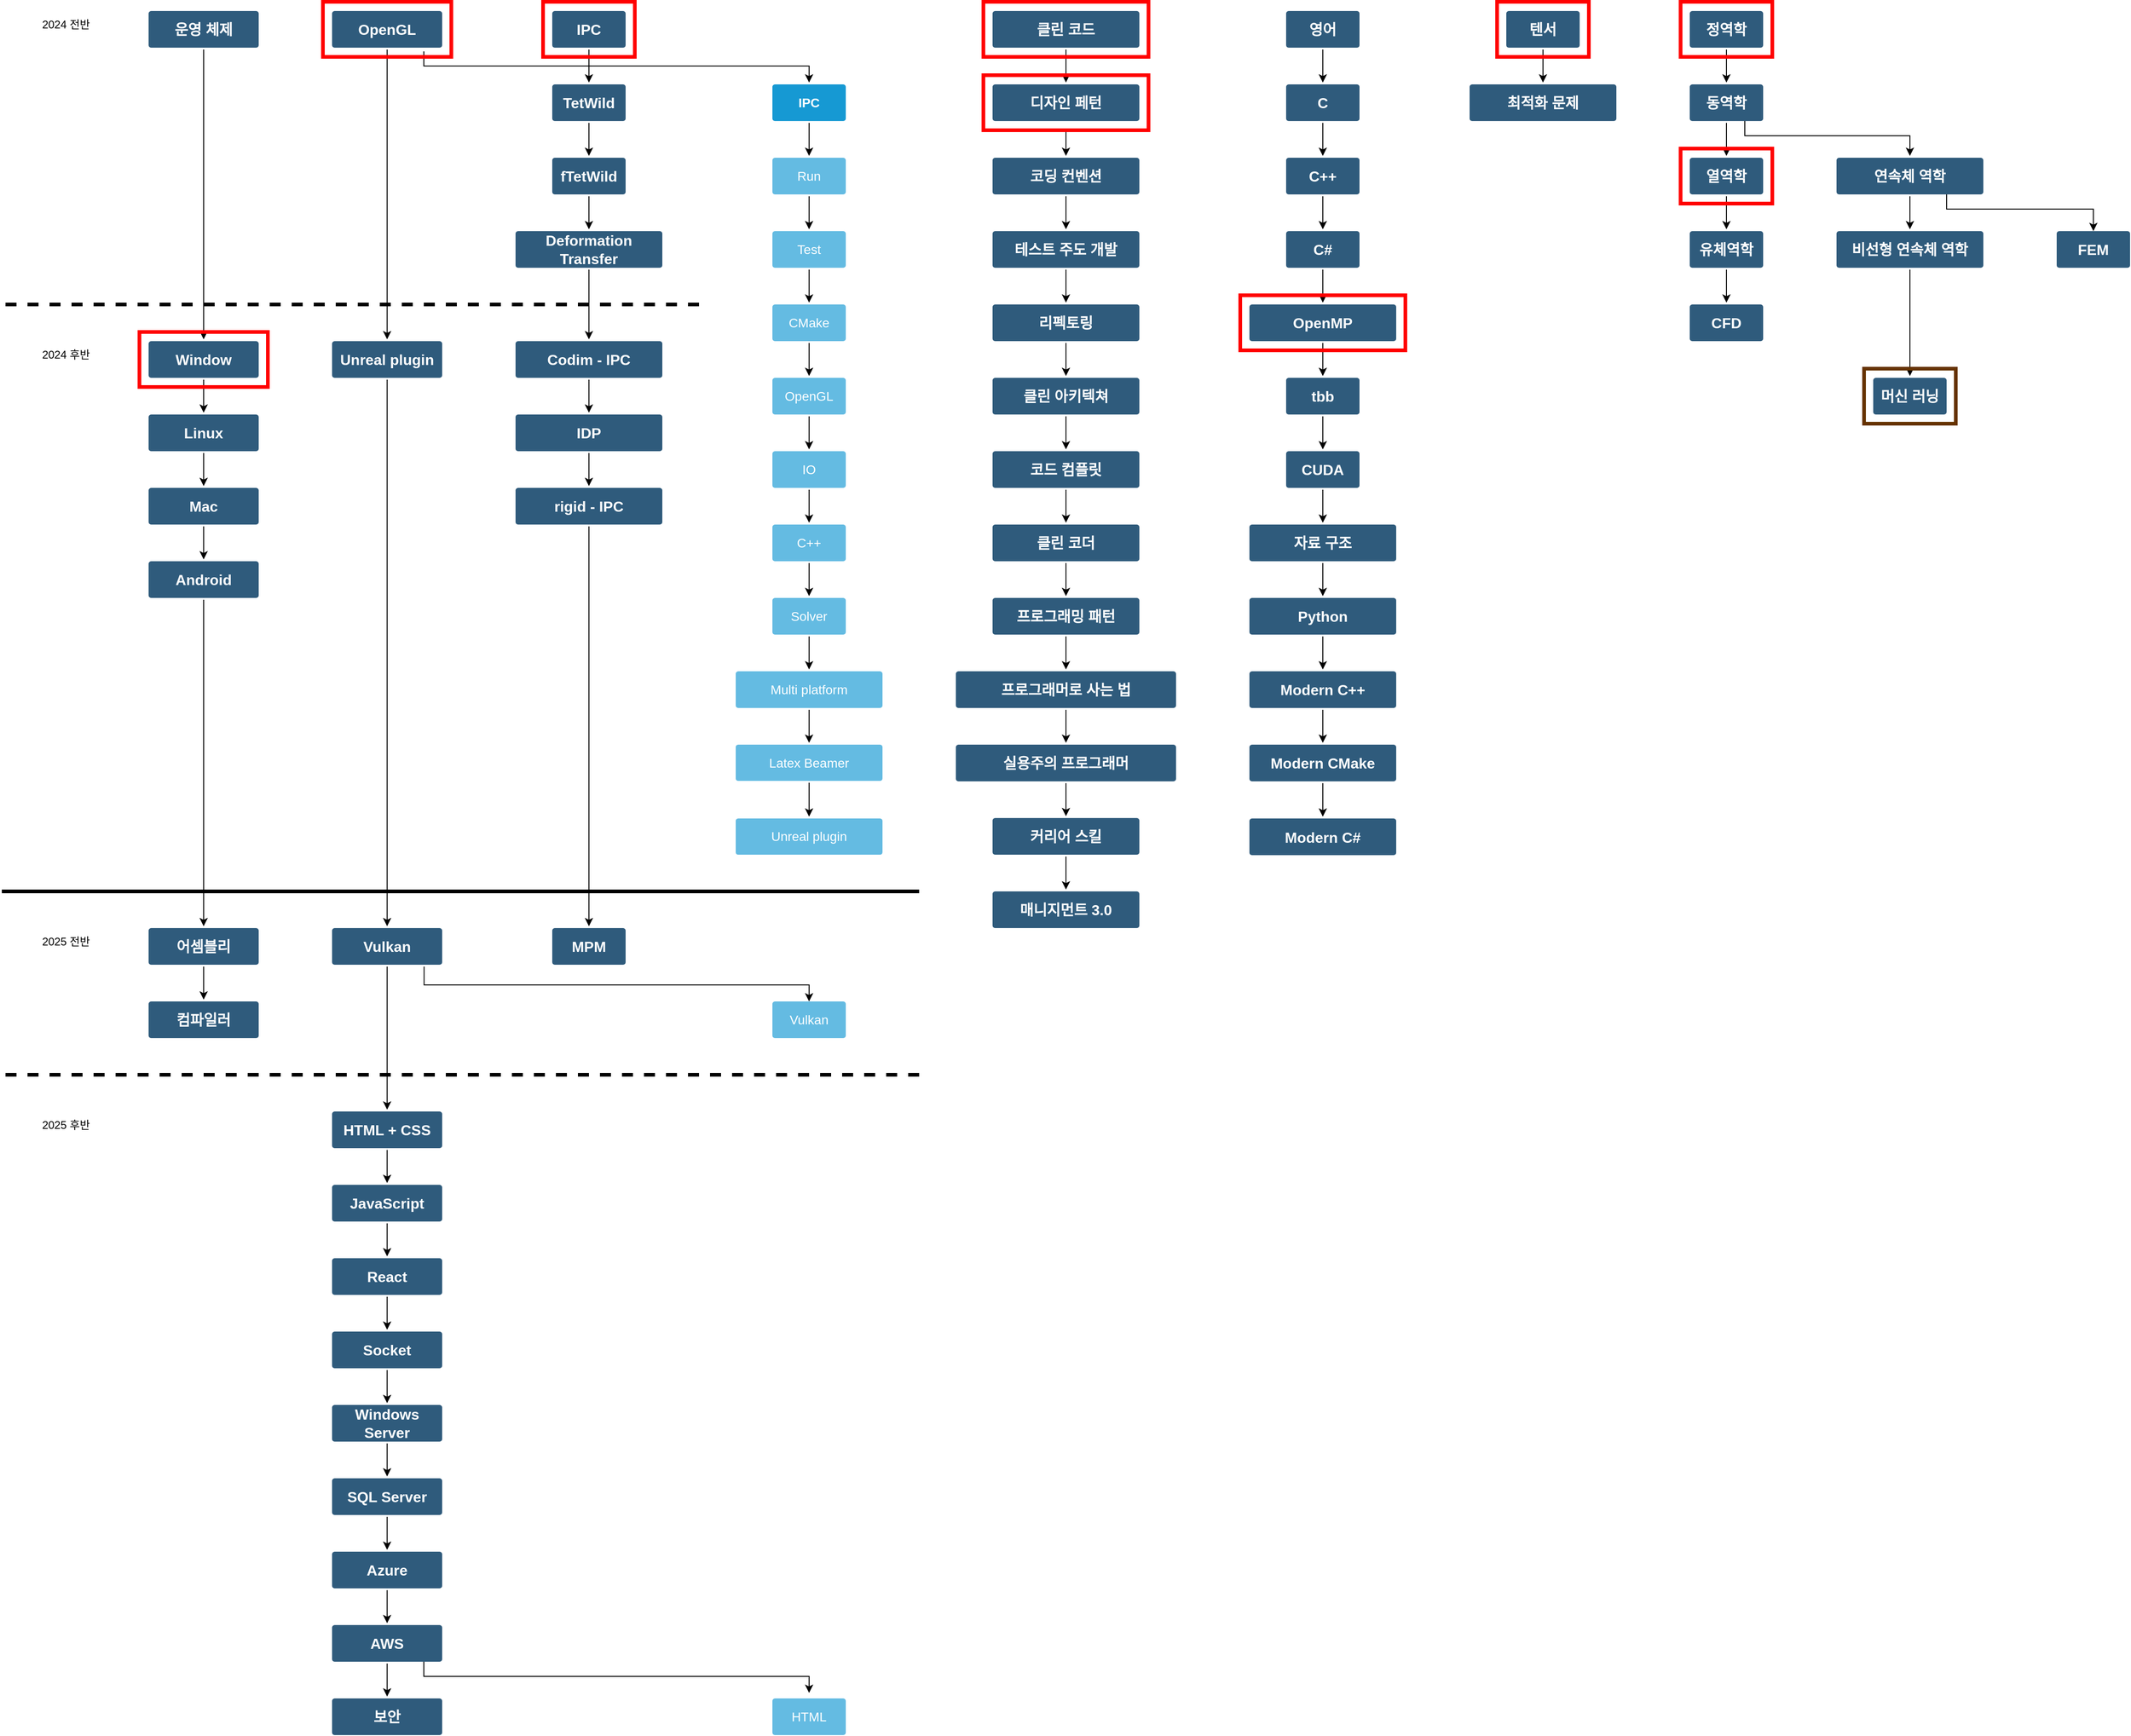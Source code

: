 <mxfile version="23.1.2" type="github">
  <diagram id="6a731a19-8d31-9384-78a2-239565b7b9f0" name="Page-1">
    <mxGraphModel dx="4132" dy="1569" grid="1" gridSize="10" guides="1" tooltips="1" connect="1" arrows="1" fold="1" page="1" pageScale="1" pageWidth="1169" pageHeight="827" background="none" math="0" shadow="0">
      <root>
        <mxCell id="0" />
        <mxCell id="1" parent="0" />
        <mxCell id="1UIoT6ySWnRTdIGvDfuI-1921" value="" style="edgeStyle=orthogonalEdgeStyle;rounded=0;orthogonalLoop=1;jettySize=auto;html=1;" parent="1" source="1749" target="1UIoT6ySWnRTdIGvDfuI-1781" edge="1">
          <mxGeometry relative="1" as="geometry" />
        </mxCell>
        <mxCell id="1749" value="C" style="rounded=1;whiteSpace=wrap;html=1;shadow=0;labelBackgroundColor=none;strokeColor=none;strokeWidth=3;fillColor=#2F5B7C;fontFamily=Helvetica;fontSize=16;fontColor=#FFFFFF;align=center;fontStyle=1;spacing=5;arcSize=7;perimeterSpacing=2;" parent="1" vertex="1">
          <mxGeometry x="640" y="120" width="80" height="40" as="geometry" />
        </mxCell>
        <mxCell id="1UIoT6ySWnRTdIGvDfuI-1902" value="" style="edgeStyle=orthogonalEdgeStyle;rounded=0;orthogonalLoop=1;jettySize=auto;html=1;" parent="1" source="1760" target="1762" edge="1">
          <mxGeometry relative="1" as="geometry" />
        </mxCell>
        <mxCell id="1760" value="IPC" style="rounded=1;whiteSpace=wrap;html=1;shadow=0;labelBackgroundColor=none;strokeColor=none;strokeWidth=3;fillColor=#1699d3;fontFamily=Helvetica;fontSize=14;fontColor=#FFFFFF;align=center;spacing=5;fontStyle=1;arcSize=7;perimeterSpacing=2;" parent="1" vertex="1">
          <mxGeometry x="80" y="120" width="80" height="40" as="geometry" />
        </mxCell>
        <mxCell id="1UIoT6ySWnRTdIGvDfuI-1903" value="" style="edgeStyle=orthogonalEdgeStyle;rounded=0;orthogonalLoop=1;jettySize=auto;html=1;" parent="1" source="1762" target="1UIoT6ySWnRTdIGvDfuI-1811" edge="1">
          <mxGeometry relative="1" as="geometry" />
        </mxCell>
        <mxCell id="1762" value="Run" style="rounded=1;whiteSpace=wrap;html=1;shadow=0;labelBackgroundColor=none;strokeColor=none;strokeWidth=3;fillColor=#64bbe2;fontFamily=Helvetica;fontSize=14;fontColor=#FFFFFF;align=center;spacing=5;arcSize=7;perimeterSpacing=2;" parent="1" vertex="1">
          <mxGeometry x="80" y="200" width="80" height="40" as="geometry" />
        </mxCell>
        <mxCell id="1UIoT6ySWnRTdIGvDfuI-1922" value="" style="edgeStyle=orthogonalEdgeStyle;rounded=0;orthogonalLoop=1;jettySize=auto;html=1;" parent="1" source="1UIoT6ySWnRTdIGvDfuI-1781" target="1UIoT6ySWnRTdIGvDfuI-1782" edge="1">
          <mxGeometry relative="1" as="geometry" />
        </mxCell>
        <mxCell id="1UIoT6ySWnRTdIGvDfuI-1781" value="C++" style="rounded=1;whiteSpace=wrap;html=1;shadow=0;labelBackgroundColor=none;strokeColor=none;strokeWidth=3;fillColor=#2F5B7C;fontFamily=Helvetica;fontSize=16;fontColor=#FFFFFF;align=center;fontStyle=1;spacing=5;arcSize=7;perimeterSpacing=2;" parent="1" vertex="1">
          <mxGeometry x="640" y="200" width="80" height="40" as="geometry" />
        </mxCell>
        <mxCell id="1UIoT6ySWnRTdIGvDfuI-1923" value="" style="edgeStyle=orthogonalEdgeStyle;rounded=0;orthogonalLoop=1;jettySize=auto;html=1;" parent="1" source="1UIoT6ySWnRTdIGvDfuI-1782" target="1UIoT6ySWnRTdIGvDfuI-1854" edge="1">
          <mxGeometry relative="1" as="geometry" />
        </mxCell>
        <mxCell id="1UIoT6ySWnRTdIGvDfuI-1782" value="C#" style="rounded=1;whiteSpace=wrap;html=1;shadow=0;labelBackgroundColor=none;strokeColor=none;strokeWidth=3;fillColor=#2F5B7C;fontFamily=Helvetica;fontSize=16;fontColor=#FFFFFF;align=center;fontStyle=1;spacing=5;arcSize=7;perimeterSpacing=2;" parent="1" vertex="1">
          <mxGeometry x="640" y="280" width="80" height="40" as="geometry" />
        </mxCell>
        <mxCell id="1UIoT6ySWnRTdIGvDfuI-1920" value="" style="edgeStyle=orthogonalEdgeStyle;rounded=0;orthogonalLoop=1;jettySize=auto;html=1;" parent="1" source="1UIoT6ySWnRTdIGvDfuI-1783" target="1749" edge="1">
          <mxGeometry relative="1" as="geometry" />
        </mxCell>
        <mxCell id="1UIoT6ySWnRTdIGvDfuI-1783" value="영어" style="rounded=1;whiteSpace=wrap;html=1;shadow=0;labelBackgroundColor=none;strokeColor=none;strokeWidth=3;fillColor=#2F5B7C;fontFamily=Helvetica;fontSize=16;fontColor=#FFFFFF;align=center;fontStyle=1;spacing=5;arcSize=7;perimeterSpacing=2;" parent="1" vertex="1">
          <mxGeometry x="640" y="40" width="80" height="40" as="geometry" />
        </mxCell>
        <mxCell id="1UIoT6ySWnRTdIGvDfuI-1931" value="" style="edgeStyle=orthogonalEdgeStyle;rounded=0;orthogonalLoop=1;jettySize=auto;html=1;" parent="1" source="1UIoT6ySWnRTdIGvDfuI-1784" target="1UIoT6ySWnRTdIGvDfuI-1785" edge="1">
          <mxGeometry relative="1" as="geometry" />
        </mxCell>
        <mxCell id="1UIoT6ySWnRTdIGvDfuI-1784" value="텐서" style="rounded=1;whiteSpace=wrap;html=1;shadow=0;labelBackgroundColor=none;strokeColor=none;strokeWidth=3;fillColor=#2F5B7C;fontFamily=Helvetica;fontSize=16;fontColor=#FFFFFF;align=center;fontStyle=1;spacing=5;arcSize=7;perimeterSpacing=2;" parent="1" vertex="1">
          <mxGeometry x="880" y="40" width="80" height="40" as="geometry" />
        </mxCell>
        <mxCell id="1UIoT6ySWnRTdIGvDfuI-1785" value="최적화 문제" style="rounded=1;whiteSpace=wrap;html=1;shadow=0;labelBackgroundColor=none;strokeColor=none;strokeWidth=3;fillColor=#2F5B7C;fontFamily=Helvetica;fontSize=16;fontColor=#FFFFFF;align=center;fontStyle=1;spacing=5;arcSize=7;perimeterSpacing=2;" parent="1" vertex="1">
          <mxGeometry x="840" y="120" width="160" height="40" as="geometry" />
        </mxCell>
        <mxCell id="1UIoT6ySWnRTdIGvDfuI-1870" style="edgeStyle=orthogonalEdgeStyle;rounded=0;orthogonalLoop=1;jettySize=auto;html=1;exitX=0.5;exitY=1;exitDx=0;exitDy=0;" parent="1" source="1UIoT6ySWnRTdIGvDfuI-1786" target="1UIoT6ySWnRTdIGvDfuI-1837" edge="1">
          <mxGeometry relative="1" as="geometry" />
        </mxCell>
        <mxCell id="1UIoT6ySWnRTdIGvDfuI-1786" value="OpenGL" style="rounded=1;whiteSpace=wrap;html=1;shadow=0;labelBackgroundColor=none;strokeColor=none;strokeWidth=3;fillColor=#2F5B7C;fontFamily=Helvetica;fontSize=16;fontColor=#FFFFFF;align=center;fontStyle=1;spacing=5;arcSize=7;perimeterSpacing=2;" parent="1" vertex="1">
          <mxGeometry x="-400" y="40" width="120" height="40" as="geometry" />
        </mxCell>
        <mxCell id="1UIoT6ySWnRTdIGvDfuI-1882" style="edgeStyle=orthogonalEdgeStyle;rounded=0;orthogonalLoop=1;jettySize=auto;html=1;" parent="1" source="1UIoT6ySWnRTdIGvDfuI-1787" target="1UIoT6ySWnRTdIGvDfuI-1788" edge="1">
          <mxGeometry relative="1" as="geometry" />
        </mxCell>
        <mxCell id="1UIoT6ySWnRTdIGvDfuI-1787" value="Vulkan" style="rounded=1;whiteSpace=wrap;html=1;shadow=0;labelBackgroundColor=none;strokeColor=none;strokeWidth=3;fillColor=#2F5B7C;fontFamily=Helvetica;fontSize=16;fontColor=#FFFFFF;align=center;fontStyle=1;spacing=5;arcSize=7;perimeterSpacing=2;" parent="1" vertex="1">
          <mxGeometry x="-400" y="1040" width="120" height="40" as="geometry" />
        </mxCell>
        <mxCell id="1UIoT6ySWnRTdIGvDfuI-1874" value="" style="edgeStyle=orthogonalEdgeStyle;rounded=0;orthogonalLoop=1;jettySize=auto;html=1;" parent="1" source="1UIoT6ySWnRTdIGvDfuI-1788" target="1UIoT6ySWnRTdIGvDfuI-1789" edge="1">
          <mxGeometry relative="1" as="geometry" />
        </mxCell>
        <mxCell id="1UIoT6ySWnRTdIGvDfuI-1788" value="HTML + CSS" style="rounded=1;whiteSpace=wrap;html=1;shadow=0;labelBackgroundColor=none;strokeColor=none;strokeWidth=3;fillColor=#2F5B7C;fontFamily=Helvetica;fontSize=16;fontColor=#FFFFFF;align=center;fontStyle=1;spacing=5;arcSize=7;perimeterSpacing=2;" parent="1" vertex="1">
          <mxGeometry x="-400" y="1240" width="120" height="40" as="geometry" />
        </mxCell>
        <mxCell id="1UIoT6ySWnRTdIGvDfuI-1875" value="" style="edgeStyle=orthogonalEdgeStyle;rounded=0;orthogonalLoop=1;jettySize=auto;html=1;" parent="1" source="1UIoT6ySWnRTdIGvDfuI-1789" target="1UIoT6ySWnRTdIGvDfuI-1790" edge="1">
          <mxGeometry relative="1" as="geometry" />
        </mxCell>
        <mxCell id="1UIoT6ySWnRTdIGvDfuI-1789" value="JavaScript" style="rounded=1;whiteSpace=wrap;html=1;shadow=0;labelBackgroundColor=none;strokeColor=none;strokeWidth=3;fillColor=#2F5B7C;fontFamily=Helvetica;fontSize=16;fontColor=#FFFFFF;align=center;fontStyle=1;spacing=5;arcSize=7;perimeterSpacing=2;" parent="1" vertex="1">
          <mxGeometry x="-400" y="1320" width="120" height="40" as="geometry" />
        </mxCell>
        <mxCell id="1UIoT6ySWnRTdIGvDfuI-1876" value="" style="edgeStyle=orthogonalEdgeStyle;rounded=0;orthogonalLoop=1;jettySize=auto;html=1;" parent="1" source="1UIoT6ySWnRTdIGvDfuI-1790" target="1UIoT6ySWnRTdIGvDfuI-1847" edge="1">
          <mxGeometry relative="1" as="geometry" />
        </mxCell>
        <mxCell id="1UIoT6ySWnRTdIGvDfuI-1790" value="React" style="rounded=1;whiteSpace=wrap;html=1;shadow=0;labelBackgroundColor=none;strokeColor=none;strokeWidth=3;fillColor=#2F5B7C;fontFamily=Helvetica;fontSize=16;fontColor=#FFFFFF;align=center;fontStyle=1;spacing=5;arcSize=7;perimeterSpacing=2;" parent="1" vertex="1">
          <mxGeometry x="-400" y="1400" width="120" height="40" as="geometry" />
        </mxCell>
        <mxCell id="1UIoT6ySWnRTdIGvDfuI-1886" value="" style="edgeStyle=orthogonalEdgeStyle;rounded=0;orthogonalLoop=1;jettySize=auto;html=1;" parent="1" source="1UIoT6ySWnRTdIGvDfuI-1791" target="1UIoT6ySWnRTdIGvDfuI-1832" edge="1">
          <mxGeometry relative="1" as="geometry" />
        </mxCell>
        <mxCell id="1UIoT6ySWnRTdIGvDfuI-1791" value="IPC" style="rounded=1;whiteSpace=wrap;html=1;shadow=0;labelBackgroundColor=none;strokeColor=none;strokeWidth=3;fillColor=#2F5B7C;fontFamily=Helvetica;fontSize=16;fontColor=#FFFFFF;align=center;fontStyle=1;spacing=5;arcSize=7;perimeterSpacing=2;" parent="1" vertex="1">
          <mxGeometry x="-160" y="40" width="80" height="40" as="geometry" />
        </mxCell>
        <mxCell id="1UIoT6ySWnRTdIGvDfuI-1909" value="" style="edgeStyle=orthogonalEdgeStyle;rounded=0;orthogonalLoop=1;jettySize=auto;html=1;" parent="1" source="1UIoT6ySWnRTdIGvDfuI-1792" target="1UIoT6ySWnRTdIGvDfuI-1794" edge="1">
          <mxGeometry relative="1" as="geometry" />
        </mxCell>
        <mxCell id="1UIoT6ySWnRTdIGvDfuI-1792" value="클린 코드" style="rounded=1;whiteSpace=wrap;html=1;shadow=0;labelBackgroundColor=none;strokeColor=none;strokeWidth=3;fillColor=#2F5B7C;fontFamily=Helvetica;fontSize=16;fontColor=#FFFFFF;align=center;fontStyle=1;spacing=5;arcSize=7;perimeterSpacing=2;" parent="1" vertex="1">
          <mxGeometry x="320" y="40" width="160" height="40" as="geometry" />
        </mxCell>
        <mxCell id="1UIoT6ySWnRTdIGvDfuI-1866" style="edgeStyle=orthogonalEdgeStyle;rounded=0;orthogonalLoop=1;jettySize=auto;html=1;entryX=0.5;entryY=0;entryDx=0;entryDy=0;" parent="1" source="1UIoT6ySWnRTdIGvDfuI-1793" target="1UIoT6ySWnRTdIGvDfuI-1850" edge="1">
          <mxGeometry relative="1" as="geometry" />
        </mxCell>
        <mxCell id="1UIoT6ySWnRTdIGvDfuI-1793" value="운영 체제" style="rounded=1;whiteSpace=wrap;html=1;shadow=0;labelBackgroundColor=none;strokeColor=none;strokeWidth=3;fillColor=#2F5B7C;fontFamily=Helvetica;fontSize=16;fontColor=#FFFFFF;align=center;fontStyle=1;spacing=5;arcSize=7;perimeterSpacing=2;" parent="1" vertex="1">
          <mxGeometry x="-600" y="40" width="120" height="40" as="geometry" />
        </mxCell>
        <mxCell id="1UIoT6ySWnRTdIGvDfuI-1794" value="디자인 페턴" style="rounded=1;whiteSpace=wrap;html=1;shadow=0;labelBackgroundColor=none;strokeColor=none;strokeWidth=3;fillColor=#2F5B7C;fontFamily=Helvetica;fontSize=16;fontColor=#FFFFFF;align=center;fontStyle=1;spacing=5;arcSize=7;perimeterSpacing=2;" parent="1" vertex="1">
          <mxGeometry x="320" y="120" width="160" height="40" as="geometry" />
        </mxCell>
        <mxCell id="1UIoT6ySWnRTdIGvDfuI-1927" value="" style="edgeStyle=orthogonalEdgeStyle;rounded=0;orthogonalLoop=1;jettySize=auto;html=1;" parent="1" source="1UIoT6ySWnRTdIGvDfuI-1798" target="1UIoT6ySWnRTdIGvDfuI-1856" edge="1">
          <mxGeometry relative="1" as="geometry" />
        </mxCell>
        <mxCell id="1UIoT6ySWnRTdIGvDfuI-1798" value="자료 구조" style="rounded=1;whiteSpace=wrap;html=1;shadow=0;labelBackgroundColor=none;strokeColor=none;strokeWidth=3;fillColor=#2F5B7C;fontFamily=Helvetica;fontSize=16;fontColor=#FFFFFF;align=center;fontStyle=1;spacing=5;arcSize=7;perimeterSpacing=2;" parent="1" vertex="1">
          <mxGeometry x="600" y="600" width="160" height="40" as="geometry" />
        </mxCell>
        <mxCell id="1UIoT6ySWnRTdIGvDfuI-1929" value="" style="edgeStyle=orthogonalEdgeStyle;rounded=0;orthogonalLoop=1;jettySize=auto;html=1;" parent="1" source="1UIoT6ySWnRTdIGvDfuI-1799" target="1UIoT6ySWnRTdIGvDfuI-1840" edge="1">
          <mxGeometry relative="1" as="geometry" />
        </mxCell>
        <mxCell id="1UIoT6ySWnRTdIGvDfuI-1799" value="Modern C++" style="rounded=1;whiteSpace=wrap;html=1;shadow=0;labelBackgroundColor=none;strokeColor=none;strokeWidth=3;fillColor=#2F5B7C;fontFamily=Helvetica;fontSize=16;fontColor=#FFFFFF;align=center;fontStyle=1;spacing=5;arcSize=7;perimeterSpacing=2;" parent="1" vertex="1">
          <mxGeometry x="600" y="760" width="160" height="40" as="geometry" />
        </mxCell>
        <mxCell id="1UIoT6ySWnRTdIGvDfuI-1911" value="" style="edgeStyle=orthogonalEdgeStyle;rounded=0;orthogonalLoop=1;jettySize=auto;html=1;" parent="1" source="1UIoT6ySWnRTdIGvDfuI-1800" target="1UIoT6ySWnRTdIGvDfuI-1802" edge="1">
          <mxGeometry relative="1" as="geometry" />
        </mxCell>
        <mxCell id="1UIoT6ySWnRTdIGvDfuI-1800" value="테스트 주도 개발" style="rounded=1;whiteSpace=wrap;html=1;shadow=0;labelBackgroundColor=none;strokeColor=none;strokeWidth=3;fillColor=#2F5B7C;fontFamily=Helvetica;fontSize=16;fontColor=#FFFFFF;align=center;fontStyle=1;spacing=5;arcSize=7;perimeterSpacing=2;" parent="1" vertex="1">
          <mxGeometry x="320" y="280" width="160" height="40" as="geometry" />
        </mxCell>
        <mxCell id="1UIoT6ySWnRTdIGvDfuI-1912" value="" style="edgeStyle=orthogonalEdgeStyle;rounded=0;orthogonalLoop=1;jettySize=auto;html=1;" parent="1" source="1UIoT6ySWnRTdIGvDfuI-1802" target="1UIoT6ySWnRTdIGvDfuI-1803" edge="1">
          <mxGeometry relative="1" as="geometry" />
        </mxCell>
        <mxCell id="1UIoT6ySWnRTdIGvDfuI-1802" value="리펙토링" style="rounded=1;whiteSpace=wrap;html=1;shadow=0;labelBackgroundColor=none;strokeColor=none;strokeWidth=3;fillColor=#2F5B7C;fontFamily=Helvetica;fontSize=16;fontColor=#FFFFFF;align=center;fontStyle=1;spacing=5;arcSize=7;perimeterSpacing=2;" parent="1" vertex="1">
          <mxGeometry x="320" y="360" width="160" height="40" as="geometry" />
        </mxCell>
        <mxCell id="1UIoT6ySWnRTdIGvDfuI-1913" value="" style="edgeStyle=orthogonalEdgeStyle;rounded=0;orthogonalLoop=1;jettySize=auto;html=1;" parent="1" source="1UIoT6ySWnRTdIGvDfuI-1803" target="1UIoT6ySWnRTdIGvDfuI-1804" edge="1">
          <mxGeometry relative="1" as="geometry" />
        </mxCell>
        <mxCell id="1UIoT6ySWnRTdIGvDfuI-1803" value="클린 아키텍쳐" style="rounded=1;whiteSpace=wrap;html=1;shadow=0;labelBackgroundColor=none;strokeColor=none;strokeWidth=3;fillColor=#2F5B7C;fontFamily=Helvetica;fontSize=16;fontColor=#FFFFFF;align=center;fontStyle=1;spacing=5;arcSize=7;perimeterSpacing=2;" parent="1" vertex="1">
          <mxGeometry x="320" y="440" width="160" height="40" as="geometry" />
        </mxCell>
        <mxCell id="1UIoT6ySWnRTdIGvDfuI-1914" value="" style="edgeStyle=orthogonalEdgeStyle;rounded=0;orthogonalLoop=1;jettySize=auto;html=1;" parent="1" source="1UIoT6ySWnRTdIGvDfuI-1804" target="1UIoT6ySWnRTdIGvDfuI-1805" edge="1">
          <mxGeometry relative="1" as="geometry" />
        </mxCell>
        <mxCell id="1UIoT6ySWnRTdIGvDfuI-1804" value="코드 컴플릿" style="rounded=1;whiteSpace=wrap;html=1;shadow=0;labelBackgroundColor=none;strokeColor=none;strokeWidth=3;fillColor=#2F5B7C;fontFamily=Helvetica;fontSize=16;fontColor=#FFFFFF;align=center;fontStyle=1;spacing=5;arcSize=7;perimeterSpacing=2;" parent="1" vertex="1">
          <mxGeometry x="320" y="520" width="160" height="40" as="geometry" />
        </mxCell>
        <mxCell id="1UIoT6ySWnRTdIGvDfuI-1915" value="" style="edgeStyle=orthogonalEdgeStyle;rounded=0;orthogonalLoop=1;jettySize=auto;html=1;" parent="1" source="1UIoT6ySWnRTdIGvDfuI-1805" target="1UIoT6ySWnRTdIGvDfuI-1806" edge="1">
          <mxGeometry relative="1" as="geometry" />
        </mxCell>
        <mxCell id="1UIoT6ySWnRTdIGvDfuI-1805" value="클린 코더" style="rounded=1;whiteSpace=wrap;html=1;shadow=0;labelBackgroundColor=none;strokeColor=none;strokeWidth=3;fillColor=#2F5B7C;fontFamily=Helvetica;fontSize=16;fontColor=#FFFFFF;align=center;fontStyle=1;spacing=5;arcSize=7;perimeterSpacing=2;" parent="1" vertex="1">
          <mxGeometry x="320" y="600" width="160" height="40" as="geometry" />
        </mxCell>
        <mxCell id="1UIoT6ySWnRTdIGvDfuI-1916" value="" style="edgeStyle=orthogonalEdgeStyle;rounded=0;orthogonalLoop=1;jettySize=auto;html=1;" parent="1" source="1UIoT6ySWnRTdIGvDfuI-1806" target="1UIoT6ySWnRTdIGvDfuI-1807" edge="1">
          <mxGeometry relative="1" as="geometry" />
        </mxCell>
        <mxCell id="1UIoT6ySWnRTdIGvDfuI-1806" value="프로그래밍 패턴" style="rounded=1;whiteSpace=wrap;html=1;shadow=0;labelBackgroundColor=none;strokeColor=none;strokeWidth=3;fillColor=#2F5B7C;fontFamily=Helvetica;fontSize=16;fontColor=#FFFFFF;align=center;fontStyle=1;spacing=5;arcSize=7;perimeterSpacing=2;" parent="1" vertex="1">
          <mxGeometry x="320" y="680" width="160" height="40" as="geometry" />
        </mxCell>
        <mxCell id="1UIoT6ySWnRTdIGvDfuI-1917" value="" style="edgeStyle=orthogonalEdgeStyle;rounded=0;orthogonalLoop=1;jettySize=auto;html=1;" parent="1" source="1UIoT6ySWnRTdIGvDfuI-1807" target="1UIoT6ySWnRTdIGvDfuI-1808" edge="1">
          <mxGeometry relative="1" as="geometry" />
        </mxCell>
        <mxCell id="1UIoT6ySWnRTdIGvDfuI-1807" value="프로그래머로 사는 법" style="rounded=1;whiteSpace=wrap;html=1;shadow=0;labelBackgroundColor=none;strokeColor=none;strokeWidth=3;fillColor=#2F5B7C;fontFamily=Helvetica;fontSize=16;fontColor=#FFFFFF;align=center;fontStyle=1;spacing=5;arcSize=7;perimeterSpacing=2;" parent="1" vertex="1">
          <mxGeometry x="280" y="760" width="240" height="40" as="geometry" />
        </mxCell>
        <mxCell id="1UIoT6ySWnRTdIGvDfuI-1918" value="" style="edgeStyle=orthogonalEdgeStyle;rounded=0;orthogonalLoop=1;jettySize=auto;html=1;" parent="1" source="1UIoT6ySWnRTdIGvDfuI-1808" target="1UIoT6ySWnRTdIGvDfuI-1809" edge="1">
          <mxGeometry relative="1" as="geometry" />
        </mxCell>
        <mxCell id="1UIoT6ySWnRTdIGvDfuI-1808" value="실용주의 프로그래머" style="rounded=1;whiteSpace=wrap;html=1;shadow=0;labelBackgroundColor=none;strokeColor=none;strokeWidth=3;fillColor=#2F5B7C;fontFamily=Helvetica;fontSize=16;fontColor=#FFFFFF;align=center;fontStyle=1;spacing=5;arcSize=7;perimeterSpacing=2;" parent="1" vertex="1">
          <mxGeometry x="280" y="840" width="240" height="40" as="geometry" />
        </mxCell>
        <mxCell id="1UIoT6ySWnRTdIGvDfuI-1919" value="" style="edgeStyle=orthogonalEdgeStyle;rounded=0;orthogonalLoop=1;jettySize=auto;html=1;" parent="1" source="1UIoT6ySWnRTdIGvDfuI-1809" target="1UIoT6ySWnRTdIGvDfuI-1810" edge="1">
          <mxGeometry relative="1" as="geometry" />
        </mxCell>
        <mxCell id="1UIoT6ySWnRTdIGvDfuI-1809" value="커리어 스킬" style="rounded=1;whiteSpace=wrap;html=1;shadow=0;labelBackgroundColor=none;strokeColor=none;strokeWidth=3;fillColor=#2F5B7C;fontFamily=Helvetica;fontSize=16;fontColor=#FFFFFF;align=center;fontStyle=1;spacing=5;arcSize=7;perimeterSpacing=2;" parent="1" vertex="1">
          <mxGeometry x="320" y="920" width="160" height="40" as="geometry" />
        </mxCell>
        <mxCell id="1UIoT6ySWnRTdIGvDfuI-1810" value="매니지먼트 3.0" style="rounded=1;whiteSpace=wrap;html=1;shadow=0;labelBackgroundColor=none;strokeColor=none;strokeWidth=3;fillColor=#2F5B7C;fontFamily=Helvetica;fontSize=16;fontColor=#FFFFFF;align=center;fontStyle=1;spacing=5;arcSize=7;perimeterSpacing=2;" parent="1" vertex="1">
          <mxGeometry x="320" y="1000" width="160" height="40" as="geometry" />
        </mxCell>
        <mxCell id="1UIoT6ySWnRTdIGvDfuI-1904" value="" style="edgeStyle=orthogonalEdgeStyle;rounded=0;orthogonalLoop=1;jettySize=auto;html=1;" parent="1" source="1UIoT6ySWnRTdIGvDfuI-1811" target="1UIoT6ySWnRTdIGvDfuI-1812" edge="1">
          <mxGeometry relative="1" as="geometry" />
        </mxCell>
        <mxCell id="1UIoT6ySWnRTdIGvDfuI-1811" value="Test" style="rounded=1;whiteSpace=wrap;html=1;shadow=0;labelBackgroundColor=none;strokeColor=none;strokeWidth=3;fillColor=#64bbe2;fontFamily=Helvetica;fontSize=14;fontColor=#FFFFFF;align=center;spacing=5;arcSize=7;perimeterSpacing=2;" parent="1" vertex="1">
          <mxGeometry x="80" y="280" width="80" height="40" as="geometry" />
        </mxCell>
        <mxCell id="1UIoT6ySWnRTdIGvDfuI-1905" value="" style="edgeStyle=orthogonalEdgeStyle;rounded=0;orthogonalLoop=1;jettySize=auto;html=1;" parent="1" source="1UIoT6ySWnRTdIGvDfuI-1812" target="1UIoT6ySWnRTdIGvDfuI-1813" edge="1">
          <mxGeometry relative="1" as="geometry" />
        </mxCell>
        <mxCell id="1UIoT6ySWnRTdIGvDfuI-1812" value="CMake" style="rounded=1;whiteSpace=wrap;html=1;shadow=0;labelBackgroundColor=none;strokeColor=none;strokeWidth=3;fillColor=#64bbe2;fontFamily=Helvetica;fontSize=14;fontColor=#FFFFFF;align=center;spacing=5;arcSize=7;perimeterSpacing=2;" parent="1" vertex="1">
          <mxGeometry x="80" y="360" width="80" height="40" as="geometry" />
        </mxCell>
        <mxCell id="1UIoT6ySWnRTdIGvDfuI-1906" value="" style="edgeStyle=orthogonalEdgeStyle;rounded=0;orthogonalLoop=1;jettySize=auto;html=1;" parent="1" source="1UIoT6ySWnRTdIGvDfuI-1813" target="1UIoT6ySWnRTdIGvDfuI-1814" edge="1">
          <mxGeometry relative="1" as="geometry" />
        </mxCell>
        <mxCell id="1UIoT6ySWnRTdIGvDfuI-1813" value="OpenGL" style="rounded=1;whiteSpace=wrap;html=1;shadow=0;labelBackgroundColor=none;strokeColor=none;strokeWidth=3;fillColor=#64bbe2;fontFamily=Helvetica;fontSize=14;fontColor=#FFFFFF;align=center;spacing=5;arcSize=7;perimeterSpacing=2;" parent="1" vertex="1">
          <mxGeometry x="80" y="440" width="80" height="40" as="geometry" />
        </mxCell>
        <mxCell id="1UIoT6ySWnRTdIGvDfuI-1907" value="" style="edgeStyle=orthogonalEdgeStyle;rounded=0;orthogonalLoop=1;jettySize=auto;html=1;" parent="1" source="1UIoT6ySWnRTdIGvDfuI-1814" target="1UIoT6ySWnRTdIGvDfuI-1815" edge="1">
          <mxGeometry relative="1" as="geometry" />
        </mxCell>
        <mxCell id="1UIoT6ySWnRTdIGvDfuI-1814" value="IO" style="rounded=1;whiteSpace=wrap;html=1;shadow=0;labelBackgroundColor=none;strokeColor=none;strokeWidth=3;fillColor=#64bbe2;fontFamily=Helvetica;fontSize=14;fontColor=#FFFFFF;align=center;spacing=5;arcSize=7;perimeterSpacing=2;" parent="1" vertex="1">
          <mxGeometry x="80" y="520" width="80" height="40" as="geometry" />
        </mxCell>
        <mxCell id="1UIoT6ySWnRTdIGvDfuI-1908" value="" style="edgeStyle=orthogonalEdgeStyle;rounded=0;orthogonalLoop=1;jettySize=auto;html=1;" parent="1" source="1UIoT6ySWnRTdIGvDfuI-1815" target="1UIoT6ySWnRTdIGvDfuI-1816" edge="1">
          <mxGeometry relative="1" as="geometry" />
        </mxCell>
        <mxCell id="1UIoT6ySWnRTdIGvDfuI-1815" value="C++" style="rounded=1;whiteSpace=wrap;html=1;shadow=0;labelBackgroundColor=none;strokeColor=none;strokeWidth=3;fillColor=#64bbe2;fontFamily=Helvetica;fontSize=14;fontColor=#FFFFFF;align=center;spacing=5;arcSize=7;perimeterSpacing=2;" parent="1" vertex="1">
          <mxGeometry x="80" y="600" width="80" height="40" as="geometry" />
        </mxCell>
        <mxCell id="1UIoT6ySWnRTdIGvDfuI-1901" value="" style="edgeStyle=orthogonalEdgeStyle;rounded=0;orthogonalLoop=1;jettySize=auto;html=1;" parent="1" source="1UIoT6ySWnRTdIGvDfuI-1816" target="1UIoT6ySWnRTdIGvDfuI-1817" edge="1">
          <mxGeometry relative="1" as="geometry" />
        </mxCell>
        <mxCell id="1UIoT6ySWnRTdIGvDfuI-1816" value="Solver" style="rounded=1;whiteSpace=wrap;html=1;shadow=0;labelBackgroundColor=none;strokeColor=none;strokeWidth=3;fillColor=#64bbe2;fontFamily=Helvetica;fontSize=14;fontColor=#FFFFFF;align=center;spacing=5;arcSize=7;perimeterSpacing=2;" parent="1" vertex="1">
          <mxGeometry x="80" y="680" width="80" height="40" as="geometry" />
        </mxCell>
        <mxCell id="1UIoT6ySWnRTdIGvDfuI-1900" value="" style="edgeStyle=orthogonalEdgeStyle;rounded=0;orthogonalLoop=1;jettySize=auto;html=1;" parent="1" source="1UIoT6ySWnRTdIGvDfuI-1817" target="1UIoT6ySWnRTdIGvDfuI-1818" edge="1">
          <mxGeometry relative="1" as="geometry" />
        </mxCell>
        <mxCell id="1UIoT6ySWnRTdIGvDfuI-1817" value="Multi platform" style="rounded=1;whiteSpace=wrap;html=1;shadow=0;labelBackgroundColor=none;strokeColor=none;strokeWidth=3;fillColor=#64bbe2;fontFamily=Helvetica;fontSize=14;fontColor=#FFFFFF;align=center;spacing=5;arcSize=7;perimeterSpacing=2;" parent="1" vertex="1">
          <mxGeometry x="40" y="760" width="160" height="40" as="geometry" />
        </mxCell>
        <mxCell id="1UIoT6ySWnRTdIGvDfuI-1899" value="" style="edgeStyle=orthogonalEdgeStyle;rounded=0;orthogonalLoop=1;jettySize=auto;html=1;" parent="1" source="1UIoT6ySWnRTdIGvDfuI-1818" target="1UIoT6ySWnRTdIGvDfuI-1896" edge="1">
          <mxGeometry relative="1" as="geometry" />
        </mxCell>
        <mxCell id="1UIoT6ySWnRTdIGvDfuI-1818" value="Latex Beamer" style="rounded=1;whiteSpace=wrap;html=1;shadow=0;labelBackgroundColor=none;strokeColor=none;strokeWidth=3;fillColor=#64bbe2;fontFamily=Helvetica;fontSize=14;fontColor=#FFFFFF;align=center;spacing=5;arcSize=7;perimeterSpacing=2;" parent="1" vertex="1">
          <mxGeometry x="40" y="840" width="160" height="39.5" as="geometry" />
        </mxCell>
        <mxCell id="1UIoT6ySWnRTdIGvDfuI-1819" value="Vulkan" style="rounded=1;whiteSpace=wrap;html=1;shadow=0;labelBackgroundColor=none;strokeColor=none;strokeWidth=3;fillColor=#64bbe2;fontFamily=Helvetica;fontSize=14;fontColor=#FFFFFF;align=center;spacing=5;arcSize=7;perimeterSpacing=2;" parent="1" vertex="1">
          <mxGeometry x="80" y="1120" width="80" height="40" as="geometry" />
        </mxCell>
        <mxCell id="1UIoT6ySWnRTdIGvDfuI-1932" value="" style="edgeStyle=orthogonalEdgeStyle;rounded=0;orthogonalLoop=1;jettySize=auto;html=1;" parent="1" source="1UIoT6ySWnRTdIGvDfuI-1820" target="1UIoT6ySWnRTdIGvDfuI-1821" edge="1">
          <mxGeometry relative="1" as="geometry" />
        </mxCell>
        <mxCell id="1UIoT6ySWnRTdIGvDfuI-1820" value="정역학" style="rounded=1;whiteSpace=wrap;html=1;shadow=0;labelBackgroundColor=none;strokeColor=none;strokeWidth=3;fillColor=#2F5B7C;fontFamily=Helvetica;fontSize=16;fontColor=#FFFFFF;align=center;fontStyle=1;spacing=5;arcSize=7;perimeterSpacing=2;" parent="1" vertex="1">
          <mxGeometry x="1080" y="40" width="80" height="40" as="geometry" />
        </mxCell>
        <mxCell id="1UIoT6ySWnRTdIGvDfuI-1933" value="" style="edgeStyle=orthogonalEdgeStyle;rounded=0;orthogonalLoop=1;jettySize=auto;html=1;" parent="1" source="1UIoT6ySWnRTdIGvDfuI-1821" target="1UIoT6ySWnRTdIGvDfuI-1822" edge="1">
          <mxGeometry relative="1" as="geometry" />
        </mxCell>
        <mxCell id="1UIoT6ySWnRTdIGvDfuI-1821" value="동역학" style="rounded=1;whiteSpace=wrap;html=1;shadow=0;labelBackgroundColor=none;strokeColor=none;strokeWidth=3;fillColor=#2F5B7C;fontFamily=Helvetica;fontSize=16;fontColor=#FFFFFF;align=center;fontStyle=1;spacing=5;arcSize=7;perimeterSpacing=2;" parent="1" vertex="1">
          <mxGeometry x="1080" y="120" width="80" height="40" as="geometry" />
        </mxCell>
        <mxCell id="1UIoT6ySWnRTdIGvDfuI-1934" value="" style="edgeStyle=orthogonalEdgeStyle;rounded=0;orthogonalLoop=1;jettySize=auto;html=1;" parent="1" source="1UIoT6ySWnRTdIGvDfuI-1822" target="1UIoT6ySWnRTdIGvDfuI-1823" edge="1">
          <mxGeometry relative="1" as="geometry" />
        </mxCell>
        <mxCell id="1UIoT6ySWnRTdIGvDfuI-1822" value="열역학" style="rounded=1;whiteSpace=wrap;html=1;shadow=0;labelBackgroundColor=none;strokeColor=none;strokeWidth=3;fillColor=#2F5B7C;fontFamily=Helvetica;fontSize=16;fontColor=#FFFFFF;align=center;fontStyle=1;spacing=5;arcSize=7;perimeterSpacing=2;" parent="1" vertex="1">
          <mxGeometry x="1080" y="200" width="80" height="40" as="geometry" />
        </mxCell>
        <mxCell id="1UIoT6ySWnRTdIGvDfuI-1935" value="" style="edgeStyle=orthogonalEdgeStyle;rounded=0;orthogonalLoop=1;jettySize=auto;html=1;" parent="1" source="1UIoT6ySWnRTdIGvDfuI-1823" target="1UIoT6ySWnRTdIGvDfuI-1828" edge="1">
          <mxGeometry relative="1" as="geometry" />
        </mxCell>
        <mxCell id="1UIoT6ySWnRTdIGvDfuI-1823" value="유체역학" style="rounded=1;whiteSpace=wrap;html=1;shadow=0;labelBackgroundColor=none;strokeColor=none;strokeWidth=3;fillColor=#2F5B7C;fontFamily=Helvetica;fontSize=16;fontColor=#FFFFFF;align=center;fontStyle=1;spacing=5;arcSize=7;perimeterSpacing=2;" parent="1" vertex="1">
          <mxGeometry x="1080" y="280" width="80" height="40" as="geometry" />
        </mxCell>
        <mxCell id="1UIoT6ySWnRTdIGvDfuI-1936" value="" style="edgeStyle=orthogonalEdgeStyle;rounded=0;orthogonalLoop=1;jettySize=auto;html=1;" parent="1" source="1UIoT6ySWnRTdIGvDfuI-1824" target="1UIoT6ySWnRTdIGvDfuI-1825" edge="1">
          <mxGeometry relative="1" as="geometry" />
        </mxCell>
        <mxCell id="1UIoT6ySWnRTdIGvDfuI-1824" value="연속체 역학" style="rounded=1;whiteSpace=wrap;html=1;shadow=0;labelBackgroundColor=none;strokeColor=none;strokeWidth=3;fillColor=#2F5B7C;fontFamily=Helvetica;fontSize=16;fontColor=#FFFFFF;align=center;fontStyle=1;spacing=5;arcSize=7;perimeterSpacing=2;" parent="1" vertex="1">
          <mxGeometry x="1240" y="200" width="160" height="40" as="geometry" />
        </mxCell>
        <mxCell id="1UIoT6ySWnRTdIGvDfuI-1937" value="" style="edgeStyle=orthogonalEdgeStyle;rounded=0;orthogonalLoop=1;jettySize=auto;html=1;" parent="1" source="1UIoT6ySWnRTdIGvDfuI-1825" target="1UIoT6ySWnRTdIGvDfuI-1839" edge="1">
          <mxGeometry relative="1" as="geometry" />
        </mxCell>
        <mxCell id="1UIoT6ySWnRTdIGvDfuI-1825" value="비선형 연속체 역학" style="rounded=1;whiteSpace=wrap;html=1;shadow=0;labelBackgroundColor=none;strokeColor=none;strokeWidth=3;fillColor=#2F5B7C;fontFamily=Helvetica;fontSize=16;fontColor=#FFFFFF;align=center;fontStyle=1;spacing=5;arcSize=7;perimeterSpacing=2;" parent="1" vertex="1">
          <mxGeometry x="1240" y="280" width="160" height="40" as="geometry" />
        </mxCell>
        <mxCell id="1UIoT6ySWnRTdIGvDfuI-1827" value="FEM" style="rounded=1;whiteSpace=wrap;html=1;shadow=0;labelBackgroundColor=none;strokeColor=none;strokeWidth=3;fillColor=#2F5B7C;fontFamily=Helvetica;fontSize=16;fontColor=#FFFFFF;align=center;fontStyle=1;spacing=5;arcSize=7;perimeterSpacing=2;" parent="1" vertex="1">
          <mxGeometry x="1480" y="280" width="80" height="40" as="geometry" />
        </mxCell>
        <mxCell id="1UIoT6ySWnRTdIGvDfuI-1828" value="CFD" style="rounded=1;whiteSpace=wrap;html=1;shadow=0;labelBackgroundColor=none;strokeColor=none;strokeWidth=3;fillColor=#2F5B7C;fontFamily=Helvetica;fontSize=16;fontColor=#FFFFFF;align=center;fontStyle=1;spacing=5;arcSize=7;perimeterSpacing=2;" parent="1" vertex="1">
          <mxGeometry x="1080" y="360" width="80" height="40" as="geometry" />
        </mxCell>
        <mxCell id="1UIoT6ySWnRTdIGvDfuI-1890" value="" style="edgeStyle=orthogonalEdgeStyle;rounded=0;orthogonalLoop=1;jettySize=auto;html=1;" parent="1" source="1UIoT6ySWnRTdIGvDfuI-1829" target="1UIoT6ySWnRTdIGvDfuI-1830" edge="1">
          <mxGeometry relative="1" as="geometry" />
        </mxCell>
        <mxCell id="1UIoT6ySWnRTdIGvDfuI-1829" value="Codim - IPC" style="rounded=1;whiteSpace=wrap;html=1;shadow=0;labelBackgroundColor=none;strokeColor=none;strokeWidth=3;fillColor=#2F5B7C;fontFamily=Helvetica;fontSize=16;fontColor=#FFFFFF;align=center;fontStyle=1;spacing=5;arcSize=7;perimeterSpacing=2;" parent="1" vertex="1">
          <mxGeometry x="-200" y="400" width="160" height="40" as="geometry" />
        </mxCell>
        <mxCell id="1UIoT6ySWnRTdIGvDfuI-1891" value="" style="edgeStyle=orthogonalEdgeStyle;rounded=0;orthogonalLoop=1;jettySize=auto;html=1;" parent="1" source="1UIoT6ySWnRTdIGvDfuI-1830" target="1UIoT6ySWnRTdIGvDfuI-1831" edge="1">
          <mxGeometry relative="1" as="geometry" />
        </mxCell>
        <mxCell id="1UIoT6ySWnRTdIGvDfuI-1830" value="IDP" style="rounded=1;whiteSpace=wrap;html=1;shadow=0;labelBackgroundColor=none;strokeColor=none;strokeWidth=3;fillColor=#2F5B7C;fontFamily=Helvetica;fontSize=16;fontColor=#FFFFFF;align=center;fontStyle=1;spacing=5;arcSize=7;perimeterSpacing=2;" parent="1" vertex="1">
          <mxGeometry x="-200" y="480" width="160" height="40" as="geometry" />
        </mxCell>
        <mxCell id="1UIoT6ySWnRTdIGvDfuI-1892" style="edgeStyle=orthogonalEdgeStyle;rounded=0;orthogonalLoop=1;jettySize=auto;html=1;entryX=0.5;entryY=0;entryDx=0;entryDy=0;" parent="1" source="1UIoT6ySWnRTdIGvDfuI-1831" target="1UIoT6ySWnRTdIGvDfuI-1835" edge="1">
          <mxGeometry relative="1" as="geometry" />
        </mxCell>
        <mxCell id="1UIoT6ySWnRTdIGvDfuI-1831" value="rigid - IPC" style="rounded=1;whiteSpace=wrap;html=1;shadow=0;labelBackgroundColor=none;strokeColor=none;strokeWidth=3;fillColor=#2F5B7C;fontFamily=Helvetica;fontSize=16;fontColor=#FFFFFF;align=center;fontStyle=1;spacing=5;arcSize=7;perimeterSpacing=2;" parent="1" vertex="1">
          <mxGeometry x="-200" y="560" width="160" height="40" as="geometry" />
        </mxCell>
        <mxCell id="1UIoT6ySWnRTdIGvDfuI-1887" value="" style="edgeStyle=orthogonalEdgeStyle;rounded=0;orthogonalLoop=1;jettySize=auto;html=1;" parent="1" source="1UIoT6ySWnRTdIGvDfuI-1832" target="1UIoT6ySWnRTdIGvDfuI-1833" edge="1">
          <mxGeometry relative="1" as="geometry" />
        </mxCell>
        <mxCell id="1UIoT6ySWnRTdIGvDfuI-1832" value="TetWild" style="rounded=1;whiteSpace=wrap;html=1;shadow=0;labelBackgroundColor=none;strokeColor=none;strokeWidth=3;fillColor=#2F5B7C;fontFamily=Helvetica;fontSize=16;fontColor=#FFFFFF;align=center;fontStyle=1;spacing=5;arcSize=7;perimeterSpacing=2;" parent="1" vertex="1">
          <mxGeometry x="-160" y="120" width="80" height="40" as="geometry" />
        </mxCell>
        <mxCell id="1UIoT6ySWnRTdIGvDfuI-1888" value="" style="edgeStyle=orthogonalEdgeStyle;rounded=0;orthogonalLoop=1;jettySize=auto;html=1;" parent="1" source="1UIoT6ySWnRTdIGvDfuI-1833" target="1UIoT6ySWnRTdIGvDfuI-1834" edge="1">
          <mxGeometry relative="1" as="geometry" />
        </mxCell>
        <mxCell id="1UIoT6ySWnRTdIGvDfuI-1833" value="fTetWild" style="rounded=1;whiteSpace=wrap;html=1;shadow=0;labelBackgroundColor=none;strokeColor=none;strokeWidth=3;fillColor=#2F5B7C;fontFamily=Helvetica;fontSize=16;fontColor=#FFFFFF;align=center;fontStyle=1;spacing=5;arcSize=7;perimeterSpacing=2;" parent="1" vertex="1">
          <mxGeometry x="-160" y="200" width="80" height="40" as="geometry" />
        </mxCell>
        <mxCell id="1UIoT6ySWnRTdIGvDfuI-1889" value="" style="edgeStyle=orthogonalEdgeStyle;rounded=0;orthogonalLoop=1;jettySize=auto;html=1;" parent="1" source="1UIoT6ySWnRTdIGvDfuI-1834" target="1UIoT6ySWnRTdIGvDfuI-1829" edge="1">
          <mxGeometry relative="1" as="geometry" />
        </mxCell>
        <mxCell id="1UIoT6ySWnRTdIGvDfuI-1834" value="Deformation Transfer" style="rounded=1;whiteSpace=wrap;html=1;shadow=0;labelBackgroundColor=none;strokeColor=none;strokeWidth=3;fillColor=#2F5B7C;fontFamily=Helvetica;fontSize=16;fontColor=#FFFFFF;align=center;fontStyle=1;spacing=5;arcSize=7;perimeterSpacing=2;" parent="1" vertex="1">
          <mxGeometry x="-200" y="280" width="160" height="40" as="geometry" />
        </mxCell>
        <mxCell id="1UIoT6ySWnRTdIGvDfuI-1835" value="MPM" style="rounded=1;whiteSpace=wrap;html=1;shadow=0;labelBackgroundColor=none;strokeColor=none;strokeWidth=3;fillColor=#2F5B7C;fontFamily=Helvetica;fontSize=16;fontColor=#FFFFFF;align=center;fontStyle=1;spacing=5;arcSize=7;perimeterSpacing=2;" parent="1" vertex="1">
          <mxGeometry x="-160" y="1040" width="80" height="40" as="geometry" />
        </mxCell>
        <mxCell id="1UIoT6ySWnRTdIGvDfuI-1883" style="edgeStyle=orthogonalEdgeStyle;rounded=0;orthogonalLoop=1;jettySize=auto;html=1;" parent="1" source="1UIoT6ySWnRTdIGvDfuI-1837" target="1UIoT6ySWnRTdIGvDfuI-1787" edge="1">
          <mxGeometry relative="1" as="geometry" />
        </mxCell>
        <mxCell id="1UIoT6ySWnRTdIGvDfuI-1837" value="Unreal plugin" style="rounded=1;whiteSpace=wrap;html=1;shadow=0;labelBackgroundColor=none;strokeColor=none;strokeWidth=3;fillColor=#2F5B7C;fontFamily=Helvetica;fontSize=16;fontColor=#FFFFFF;align=center;fontStyle=1;spacing=5;arcSize=7;perimeterSpacing=2;" parent="1" vertex="1">
          <mxGeometry x="-400" y="400" width="120" height="40" as="geometry" />
        </mxCell>
        <mxCell id="1UIoT6ySWnRTdIGvDfuI-1839" value="머신 러닝" style="rounded=1;whiteSpace=wrap;html=1;shadow=0;labelBackgroundColor=none;strokeColor=none;strokeWidth=3;fillColor=#2F5B7C;fontFamily=Helvetica;fontSize=16;fontColor=#FFFFFF;align=center;fontStyle=1;spacing=5;arcSize=7;perimeterSpacing=2;" parent="1" vertex="1">
          <mxGeometry x="1280" y="440" width="80" height="40" as="geometry" />
        </mxCell>
        <mxCell id="1UIoT6ySWnRTdIGvDfuI-1930" value="" style="edgeStyle=orthogonalEdgeStyle;rounded=0;orthogonalLoop=1;jettySize=auto;html=1;" parent="1" source="1UIoT6ySWnRTdIGvDfuI-1840" target="1UIoT6ySWnRTdIGvDfuI-1841" edge="1">
          <mxGeometry relative="1" as="geometry" />
        </mxCell>
        <mxCell id="1UIoT6ySWnRTdIGvDfuI-1840" value="Modern CMake" style="rounded=1;whiteSpace=wrap;html=1;shadow=0;labelBackgroundColor=none;strokeColor=none;strokeWidth=3;fillColor=#2F5B7C;fontFamily=Helvetica;fontSize=16;fontColor=#FFFFFF;align=center;fontStyle=1;spacing=5;arcSize=7;perimeterSpacing=2;" parent="1" vertex="1">
          <mxGeometry x="600" y="840" width="160" height="40" as="geometry" />
        </mxCell>
        <mxCell id="1UIoT6ySWnRTdIGvDfuI-1841" value="Modern C#" style="rounded=1;whiteSpace=wrap;html=1;shadow=0;labelBackgroundColor=none;strokeColor=none;strokeWidth=3;fillColor=#2F5B7C;fontFamily=Helvetica;fontSize=16;fontColor=#FFFFFF;align=center;fontStyle=1;spacing=5;arcSize=7;perimeterSpacing=2;" parent="1" vertex="1">
          <mxGeometry x="600" y="920.5" width="160" height="40" as="geometry" />
        </mxCell>
        <mxCell id="1UIoT6ySWnRTdIGvDfuI-1878" value="" style="edgeStyle=orthogonalEdgeStyle;rounded=0;orthogonalLoop=1;jettySize=auto;html=1;" parent="1" source="1UIoT6ySWnRTdIGvDfuI-1842" target="1UIoT6ySWnRTdIGvDfuI-1843" edge="1">
          <mxGeometry relative="1" as="geometry" />
        </mxCell>
        <mxCell id="1UIoT6ySWnRTdIGvDfuI-1842" value="Windows Server" style="rounded=1;whiteSpace=wrap;html=1;shadow=0;labelBackgroundColor=none;strokeColor=none;strokeWidth=3;fillColor=#2F5B7C;fontFamily=Helvetica;fontSize=16;fontColor=#FFFFFF;align=center;fontStyle=1;spacing=5;arcSize=7;perimeterSpacing=2;" parent="1" vertex="1">
          <mxGeometry x="-400" y="1560" width="120" height="40" as="geometry" />
        </mxCell>
        <mxCell id="1UIoT6ySWnRTdIGvDfuI-1879" value="" style="edgeStyle=orthogonalEdgeStyle;rounded=0;orthogonalLoop=1;jettySize=auto;html=1;" parent="1" source="1UIoT6ySWnRTdIGvDfuI-1843" target="1UIoT6ySWnRTdIGvDfuI-1844" edge="1">
          <mxGeometry relative="1" as="geometry" />
        </mxCell>
        <mxCell id="1UIoT6ySWnRTdIGvDfuI-1843" value="SQL Server" style="rounded=1;whiteSpace=wrap;html=1;shadow=0;labelBackgroundColor=none;strokeColor=none;strokeWidth=3;fillColor=#2F5B7C;fontFamily=Helvetica;fontSize=16;fontColor=#FFFFFF;align=center;fontStyle=1;spacing=5;arcSize=7;perimeterSpacing=2;" parent="1" vertex="1">
          <mxGeometry x="-400" y="1640" width="120" height="40" as="geometry" />
        </mxCell>
        <mxCell id="1UIoT6ySWnRTdIGvDfuI-1880" value="" style="edgeStyle=orthogonalEdgeStyle;rounded=0;orthogonalLoop=1;jettySize=auto;html=1;" parent="1" source="1UIoT6ySWnRTdIGvDfuI-1844" target="1UIoT6ySWnRTdIGvDfuI-1845" edge="1">
          <mxGeometry relative="1" as="geometry" />
        </mxCell>
        <mxCell id="1UIoT6ySWnRTdIGvDfuI-1844" value="Azure" style="rounded=1;whiteSpace=wrap;html=1;shadow=0;labelBackgroundColor=none;strokeColor=none;strokeWidth=3;fillColor=#2F5B7C;fontFamily=Helvetica;fontSize=16;fontColor=#FFFFFF;align=center;fontStyle=1;spacing=5;arcSize=7;perimeterSpacing=2;" parent="1" vertex="1">
          <mxGeometry x="-400" y="1720" width="120" height="40" as="geometry" />
        </mxCell>
        <mxCell id="1UIoT6ySWnRTdIGvDfuI-1881" value="" style="edgeStyle=orthogonalEdgeStyle;rounded=0;orthogonalLoop=1;jettySize=auto;html=1;" parent="1" source="1UIoT6ySWnRTdIGvDfuI-1845" target="1UIoT6ySWnRTdIGvDfuI-1855" edge="1">
          <mxGeometry relative="1" as="geometry" />
        </mxCell>
        <mxCell id="1UIoT6ySWnRTdIGvDfuI-1845" value="AWS" style="rounded=1;whiteSpace=wrap;html=1;shadow=0;labelBackgroundColor=none;strokeColor=none;strokeWidth=3;fillColor=#2F5B7C;fontFamily=Helvetica;fontSize=16;fontColor=#FFFFFF;align=center;fontStyle=1;spacing=5;arcSize=7;perimeterSpacing=2;" parent="1" vertex="1">
          <mxGeometry x="-400" y="1800" width="120" height="40" as="geometry" />
        </mxCell>
        <mxCell id="1UIoT6ySWnRTdIGvDfuI-1926" value="" style="edgeStyle=orthogonalEdgeStyle;rounded=0;orthogonalLoop=1;jettySize=auto;html=1;" parent="1" source="1UIoT6ySWnRTdIGvDfuI-1846" target="1UIoT6ySWnRTdIGvDfuI-1798" edge="1">
          <mxGeometry relative="1" as="geometry" />
        </mxCell>
        <mxCell id="1UIoT6ySWnRTdIGvDfuI-1846" value="CUDA" style="rounded=1;whiteSpace=wrap;html=1;shadow=0;labelBackgroundColor=none;strokeColor=none;strokeWidth=3;fillColor=#2F5B7C;fontFamily=Helvetica;fontSize=16;fontColor=#FFFFFF;align=center;fontStyle=1;spacing=5;arcSize=7;perimeterSpacing=2;" parent="1" vertex="1">
          <mxGeometry x="640" y="520" width="80" height="40" as="geometry" />
        </mxCell>
        <mxCell id="1UIoT6ySWnRTdIGvDfuI-1877" value="" style="edgeStyle=orthogonalEdgeStyle;rounded=0;orthogonalLoop=1;jettySize=auto;html=1;" parent="1" source="1UIoT6ySWnRTdIGvDfuI-1847" target="1UIoT6ySWnRTdIGvDfuI-1842" edge="1">
          <mxGeometry relative="1" as="geometry" />
        </mxCell>
        <mxCell id="1UIoT6ySWnRTdIGvDfuI-1847" value="Socket" style="rounded=1;whiteSpace=wrap;html=1;shadow=0;labelBackgroundColor=none;strokeColor=none;strokeWidth=3;fillColor=#2F5B7C;fontFamily=Helvetica;fontSize=16;fontColor=#FFFFFF;align=center;fontStyle=1;spacing=5;arcSize=7;perimeterSpacing=2;" parent="1" vertex="1">
          <mxGeometry x="-400" y="1480" width="120" height="40" as="geometry" />
        </mxCell>
        <mxCell id="1UIoT6ySWnRTdIGvDfuI-1885" value="" style="edgeStyle=orthogonalEdgeStyle;rounded=0;orthogonalLoop=1;jettySize=auto;html=1;" parent="1" source="1UIoT6ySWnRTdIGvDfuI-1848" target="1UIoT6ySWnRTdIGvDfuI-1849" edge="1">
          <mxGeometry relative="1" as="geometry" />
        </mxCell>
        <mxCell id="1UIoT6ySWnRTdIGvDfuI-1848" value="어셈블리" style="rounded=1;whiteSpace=wrap;html=1;shadow=0;labelBackgroundColor=none;strokeColor=none;strokeWidth=3;fillColor=#2F5B7C;fontFamily=Helvetica;fontSize=16;fontColor=#FFFFFF;align=center;fontStyle=1;spacing=5;arcSize=7;perimeterSpacing=2;" parent="1" vertex="1">
          <mxGeometry x="-600" y="1040" width="120" height="40" as="geometry" />
        </mxCell>
        <mxCell id="1UIoT6ySWnRTdIGvDfuI-1849" value="컴파일러" style="rounded=1;whiteSpace=wrap;html=1;shadow=0;labelBackgroundColor=none;strokeColor=none;strokeWidth=3;fillColor=#2F5B7C;fontFamily=Helvetica;fontSize=16;fontColor=#FFFFFF;align=center;fontStyle=1;spacing=5;arcSize=7;perimeterSpacing=2;" parent="1" vertex="1">
          <mxGeometry x="-600" y="1120" width="120" height="40" as="geometry" />
        </mxCell>
        <mxCell id="1UIoT6ySWnRTdIGvDfuI-1863" style="edgeStyle=orthogonalEdgeStyle;rounded=0;orthogonalLoop=1;jettySize=auto;html=1;exitX=0.5;exitY=1;exitDx=0;exitDy=0;entryX=0.5;entryY=0;entryDx=0;entryDy=0;" parent="1" source="1UIoT6ySWnRTdIGvDfuI-1850" target="1UIoT6ySWnRTdIGvDfuI-1851" edge="1">
          <mxGeometry relative="1" as="geometry" />
        </mxCell>
        <mxCell id="1UIoT6ySWnRTdIGvDfuI-1850" value="Window" style="rounded=1;whiteSpace=wrap;html=1;shadow=0;labelBackgroundColor=none;strokeColor=none;strokeWidth=3;fillColor=#2F5B7C;fontFamily=Helvetica;fontSize=16;fontColor=#FFFFFF;align=center;fontStyle=1;spacing=5;arcSize=7;perimeterSpacing=2;" parent="1" vertex="1">
          <mxGeometry x="-600" y="400" width="120" height="40" as="geometry" />
        </mxCell>
        <mxCell id="1UIoT6ySWnRTdIGvDfuI-1864" value="" style="edgeStyle=orthogonalEdgeStyle;rounded=0;orthogonalLoop=1;jettySize=auto;html=1;" parent="1" source="1UIoT6ySWnRTdIGvDfuI-1851" target="1UIoT6ySWnRTdIGvDfuI-1852" edge="1">
          <mxGeometry relative="1" as="geometry" />
        </mxCell>
        <mxCell id="1UIoT6ySWnRTdIGvDfuI-1851" value="Linux" style="rounded=1;whiteSpace=wrap;html=1;shadow=0;labelBackgroundColor=none;strokeColor=none;strokeWidth=3;fillColor=#2F5B7C;fontFamily=Helvetica;fontSize=16;fontColor=#FFFFFF;align=center;fontStyle=1;spacing=5;arcSize=7;perimeterSpacing=2;" parent="1" vertex="1">
          <mxGeometry x="-600" y="480" width="120" height="40" as="geometry" />
        </mxCell>
        <mxCell id="1UIoT6ySWnRTdIGvDfuI-1865" value="" style="edgeStyle=orthogonalEdgeStyle;rounded=0;orthogonalLoop=1;jettySize=auto;html=1;" parent="1" source="1UIoT6ySWnRTdIGvDfuI-1852" target="1UIoT6ySWnRTdIGvDfuI-1853" edge="1">
          <mxGeometry relative="1" as="geometry" />
        </mxCell>
        <mxCell id="1UIoT6ySWnRTdIGvDfuI-1852" value="Mac" style="rounded=1;whiteSpace=wrap;html=1;shadow=0;labelBackgroundColor=none;strokeColor=none;strokeWidth=3;fillColor=#2F5B7C;fontFamily=Helvetica;fontSize=16;fontColor=#FFFFFF;align=center;fontStyle=1;spacing=5;arcSize=7;perimeterSpacing=2;" parent="1" vertex="1">
          <mxGeometry x="-600" y="560" width="120" height="40" as="geometry" />
        </mxCell>
        <mxCell id="1UIoT6ySWnRTdIGvDfuI-1884" style="edgeStyle=orthogonalEdgeStyle;rounded=0;orthogonalLoop=1;jettySize=auto;html=1;exitX=0.5;exitY=1;exitDx=0;exitDy=0;" parent="1" source="1UIoT6ySWnRTdIGvDfuI-1853" target="1UIoT6ySWnRTdIGvDfuI-1848" edge="1">
          <mxGeometry relative="1" as="geometry">
            <mxPoint x="-540" y="879.5" as="sourcePoint" />
          </mxGeometry>
        </mxCell>
        <mxCell id="1UIoT6ySWnRTdIGvDfuI-1853" value="Android" style="rounded=1;whiteSpace=wrap;html=1;shadow=0;labelBackgroundColor=none;strokeColor=none;strokeWidth=3;fillColor=#2F5B7C;fontFamily=Helvetica;fontSize=16;fontColor=#FFFFFF;align=center;fontStyle=1;spacing=5;arcSize=7;perimeterSpacing=2;" parent="1" vertex="1">
          <mxGeometry x="-600" y="640" width="120" height="40" as="geometry" />
        </mxCell>
        <mxCell id="1UIoT6ySWnRTdIGvDfuI-1924" value="" style="edgeStyle=orthogonalEdgeStyle;rounded=0;orthogonalLoop=1;jettySize=auto;html=1;" parent="1" source="1UIoT6ySWnRTdIGvDfuI-1854" target="1UIoT6ySWnRTdIGvDfuI-1894" edge="1">
          <mxGeometry relative="1" as="geometry" />
        </mxCell>
        <mxCell id="1UIoT6ySWnRTdIGvDfuI-1854" value="OpenMP" style="rounded=1;whiteSpace=wrap;html=1;shadow=0;labelBackgroundColor=none;strokeColor=none;strokeWidth=3;fillColor=#2F5B7C;fontFamily=Helvetica;fontSize=16;fontColor=#FFFFFF;align=center;fontStyle=1;spacing=5;arcSize=7;perimeterSpacing=2;" parent="1" vertex="1">
          <mxGeometry x="600" y="360" width="160" height="40" as="geometry" />
        </mxCell>
        <mxCell id="1UIoT6ySWnRTdIGvDfuI-1855" value="보안" style="rounded=1;whiteSpace=wrap;html=1;shadow=0;labelBackgroundColor=none;strokeColor=none;strokeWidth=3;fillColor=#2F5B7C;fontFamily=Helvetica;fontSize=16;fontColor=#FFFFFF;align=center;fontStyle=1;spacing=5;arcSize=7;perimeterSpacing=2;" parent="1" vertex="1">
          <mxGeometry x="-400" y="1880" width="120" height="40" as="geometry" />
        </mxCell>
        <mxCell id="1UIoT6ySWnRTdIGvDfuI-1928" value="" style="edgeStyle=orthogonalEdgeStyle;rounded=0;orthogonalLoop=1;jettySize=auto;html=1;" parent="1" source="1UIoT6ySWnRTdIGvDfuI-1856" target="1UIoT6ySWnRTdIGvDfuI-1799" edge="1">
          <mxGeometry relative="1" as="geometry" />
        </mxCell>
        <mxCell id="1UIoT6ySWnRTdIGvDfuI-1856" value="Python" style="rounded=1;whiteSpace=wrap;html=1;shadow=0;labelBackgroundColor=none;strokeColor=none;strokeWidth=3;fillColor=#2F5B7C;fontFamily=Helvetica;fontSize=16;fontColor=#FFFFFF;align=center;fontStyle=1;spacing=5;arcSize=7;perimeterSpacing=2;" parent="1" vertex="1">
          <mxGeometry x="600" y="680" width="160" height="40" as="geometry" />
        </mxCell>
        <mxCell id="1UIoT6ySWnRTdIGvDfuI-1857" value="2024 전반" style="text;html=1;strokeColor=none;fillColor=none;align=center;verticalAlign=middle;whiteSpace=wrap;rounded=0;" parent="1" vertex="1">
          <mxGeometry x="-720" y="40" width="60" height="30" as="geometry" />
        </mxCell>
        <mxCell id="1UIoT6ySWnRTdIGvDfuI-1858" value="2025 전반" style="text;html=1;strokeColor=none;fillColor=none;align=center;verticalAlign=middle;whiteSpace=wrap;rounded=0;" parent="1" vertex="1">
          <mxGeometry x="-720" y="1040" width="60" height="30" as="geometry" />
        </mxCell>
        <mxCell id="1UIoT6ySWnRTdIGvDfuI-1861" value="" style="endArrow=none;html=1;rounded=0;fontStyle=1;strokeWidth=4;strokeColor=#000000;" parent="1" edge="1">
          <mxGeometry width="50" height="50" relative="1" as="geometry">
            <mxPoint x="240" y="1000" as="sourcePoint" />
            <mxPoint x="-760" y="1000" as="targetPoint" />
          </mxGeometry>
        </mxCell>
        <mxCell id="1UIoT6ySWnRTdIGvDfuI-1862" value="2024 후반" style="text;html=1;strokeColor=none;fillColor=none;align=center;verticalAlign=middle;whiteSpace=wrap;rounded=0;" parent="1" vertex="1">
          <mxGeometry x="-720" y="400" width="60" height="30" as="geometry" />
        </mxCell>
        <mxCell id="1UIoT6ySWnRTdIGvDfuI-1867" value="" style="rounded=0;whiteSpace=wrap;html=1;fillStyle=auto;fillColor=none;strokeColor=#FF0000;strokeWidth=4;" parent="1" vertex="1">
          <mxGeometry x="-610" y="390" width="140" height="60" as="geometry" />
        </mxCell>
        <mxCell id="1UIoT6ySWnRTdIGvDfuI-1869" value="2025 후반" style="text;html=1;strokeColor=none;fillColor=none;align=center;verticalAlign=middle;whiteSpace=wrap;rounded=0;" parent="1" vertex="1">
          <mxGeometry x="-720" y="1240" width="60" height="30" as="geometry" />
        </mxCell>
        <mxCell id="1UIoT6ySWnRTdIGvDfuI-1872" value="" style="endArrow=none;html=1;rounded=0;fontStyle=1;strokeWidth=4;strokeColor=#000000;dashed=1;" parent="1" edge="1">
          <mxGeometry width="50" height="50" relative="1" as="geometry">
            <mxPoint y="360" as="sourcePoint" />
            <mxPoint x="-760" y="360" as="targetPoint" />
          </mxGeometry>
        </mxCell>
        <mxCell id="1UIoT6ySWnRTdIGvDfuI-1873" value="" style="endArrow=none;html=1;rounded=0;fontStyle=1;strokeWidth=4;strokeColor=#000000;dashed=1;" parent="1" edge="1">
          <mxGeometry width="50" height="50" relative="1" as="geometry">
            <mxPoint x="240" y="1200" as="sourcePoint" />
            <mxPoint x="-760" y="1200" as="targetPoint" />
          </mxGeometry>
        </mxCell>
        <mxCell id="1UIoT6ySWnRTdIGvDfuI-1893" style="edgeStyle=orthogonalEdgeStyle;rounded=0;orthogonalLoop=1;jettySize=auto;html=1;exitX=0.5;exitY=1;exitDx=0;exitDy=0;entryX=0.5;entryY=0;entryDx=0;entryDy=0;" parent="1" target="1760" edge="1">
          <mxGeometry relative="1" as="geometry">
            <mxPoint x="-300" y="84" as="sourcePoint" />
            <mxPoint x="-300" y="400" as="targetPoint" />
            <Array as="points">
              <mxPoint x="-300" y="100" />
              <mxPoint x="120" y="100" />
            </Array>
          </mxGeometry>
        </mxCell>
        <mxCell id="1UIoT6ySWnRTdIGvDfuI-1925" value="" style="edgeStyle=orthogonalEdgeStyle;rounded=0;orthogonalLoop=1;jettySize=auto;html=1;" parent="1" source="1UIoT6ySWnRTdIGvDfuI-1894" target="1UIoT6ySWnRTdIGvDfuI-1846" edge="1">
          <mxGeometry relative="1" as="geometry" />
        </mxCell>
        <mxCell id="1UIoT6ySWnRTdIGvDfuI-1894" value="tbb" style="rounded=1;whiteSpace=wrap;html=1;shadow=0;labelBackgroundColor=none;strokeColor=none;strokeWidth=3;fillColor=#2F5B7C;fontFamily=Helvetica;fontSize=16;fontColor=#FFFFFF;align=center;fontStyle=1;spacing=5;arcSize=7;perimeterSpacing=2;" parent="1" vertex="1">
          <mxGeometry x="640" y="440" width="80" height="40" as="geometry" />
        </mxCell>
        <mxCell id="1UIoT6ySWnRTdIGvDfuI-1895" value="HTML" style="rounded=1;whiteSpace=wrap;html=1;shadow=0;labelBackgroundColor=none;strokeColor=none;strokeWidth=3;fillColor=#64bbe2;fontFamily=Helvetica;fontSize=14;fontColor=#FFFFFF;align=center;spacing=5;arcSize=7;perimeterSpacing=2;" parent="1" vertex="1">
          <mxGeometry x="80" y="1880" width="80" height="40" as="geometry" />
        </mxCell>
        <mxCell id="1UIoT6ySWnRTdIGvDfuI-1896" value="Unreal plugin" style="rounded=1;whiteSpace=wrap;html=1;shadow=0;labelBackgroundColor=none;strokeColor=none;strokeWidth=3;fillColor=#64bbe2;fontFamily=Helvetica;fontSize=14;fontColor=#FFFFFF;align=center;spacing=5;arcSize=7;perimeterSpacing=2;" parent="1" vertex="1">
          <mxGeometry x="40" y="920.5" width="160" height="39.5" as="geometry" />
        </mxCell>
        <mxCell id="1UIoT6ySWnRTdIGvDfuI-1897" style="edgeStyle=orthogonalEdgeStyle;rounded=0;orthogonalLoop=1;jettySize=auto;html=1;exitX=0.825;exitY=1;exitDx=0;exitDy=0;entryX=0.5;entryY=0;entryDx=0;entryDy=0;exitPerimeter=0;" parent="1" source="1UIoT6ySWnRTdIGvDfuI-1787" edge="1">
          <mxGeometry relative="1" as="geometry">
            <mxPoint x="-300" y="1086" as="sourcePoint" />
            <mxPoint x="120" y="1120" as="targetPoint" />
            <Array as="points">
              <mxPoint x="-300" y="1102" />
              <mxPoint x="120" y="1102" />
            </Array>
          </mxGeometry>
        </mxCell>
        <mxCell id="1UIoT6ySWnRTdIGvDfuI-1898" style="edgeStyle=orthogonalEdgeStyle;rounded=0;orthogonalLoop=1;jettySize=auto;html=1;exitX=0.5;exitY=1;exitDx=0;exitDy=0;entryX=0.5;entryY=0;entryDx=0;entryDy=0;" parent="1" edge="1">
          <mxGeometry relative="1" as="geometry">
            <mxPoint x="-300" y="1840" as="sourcePoint" />
            <mxPoint x="120" y="1874" as="targetPoint" />
            <Array as="points">
              <mxPoint x="-300" y="1856" />
              <mxPoint x="120" y="1856" />
            </Array>
          </mxGeometry>
        </mxCell>
        <mxCell id="1UIoT6ySWnRTdIGvDfuI-1938" style="edgeStyle=orthogonalEdgeStyle;rounded=0;orthogonalLoop=1;jettySize=auto;html=1;exitX=0.5;exitY=1;exitDx=0;exitDy=0;entryX=0.5;entryY=0;entryDx=0;entryDy=0;" parent="1" target="1UIoT6ySWnRTdIGvDfuI-1824" edge="1">
          <mxGeometry relative="1" as="geometry">
            <mxPoint x="1140" y="160" as="sourcePoint" />
            <mxPoint x="1560" y="194" as="targetPoint" />
            <Array as="points">
              <mxPoint x="1140" y="176" />
              <mxPoint x="1320" y="176" />
            </Array>
          </mxGeometry>
        </mxCell>
        <mxCell id="1UIoT6ySWnRTdIGvDfuI-1939" style="edgeStyle=orthogonalEdgeStyle;rounded=0;orthogonalLoop=1;jettySize=auto;html=1;exitX=0.5;exitY=1;exitDx=0;exitDy=0;" parent="1" edge="1">
          <mxGeometry relative="1" as="geometry">
            <mxPoint x="1360" y="240" as="sourcePoint" />
            <mxPoint x="1520" y="280" as="targetPoint" />
            <Array as="points">
              <mxPoint x="1360" y="256" />
              <mxPoint x="1520" y="256" />
              <mxPoint x="1520" y="278" />
            </Array>
          </mxGeometry>
        </mxCell>
        <mxCell id="1UIoT6ySWnRTdIGvDfuI-1940" value="" style="rounded=0;whiteSpace=wrap;html=1;fillStyle=auto;fillColor=none;strokeColor=#FF0000;strokeWidth=4;" parent="1" vertex="1">
          <mxGeometry x="-410" y="30" width="140" height="60" as="geometry" />
        </mxCell>
        <mxCell id="1UIoT6ySWnRTdIGvDfuI-1941" value="" style="rounded=0;whiteSpace=wrap;html=1;fillStyle=auto;fillColor=none;strokeColor=#FF0000;strokeWidth=4;" parent="1" vertex="1">
          <mxGeometry x="-170" y="30" width="100" height="60" as="geometry" />
        </mxCell>
        <mxCell id="1UIoT6ySWnRTdIGvDfuI-1942" value="" style="rounded=0;whiteSpace=wrap;html=1;fillStyle=auto;fillColor=none;strokeColor=#FF0000;strokeWidth=4;" parent="1" vertex="1">
          <mxGeometry x="310" y="30" width="180" height="60" as="geometry" />
        </mxCell>
        <mxCell id="1UIoT6ySWnRTdIGvDfuI-1944" value="" style="rounded=0;whiteSpace=wrap;html=1;fillStyle=auto;fillColor=none;strokeColor=#FF0000;strokeWidth=4;" parent="1" vertex="1">
          <mxGeometry x="870" y="30" width="100" height="60" as="geometry" />
        </mxCell>
        <mxCell id="1UIoT6ySWnRTdIGvDfuI-1945" value="" style="rounded=0;whiteSpace=wrap;html=1;fillStyle=auto;fillColor=none;strokeColor=#FF0000;strokeWidth=4;" parent="1" vertex="1">
          <mxGeometry x="1070" y="30" width="100" height="60" as="geometry" />
        </mxCell>
        <mxCell id="XbgNboF_cxq9ioVnNA7d-1765" value="" style="edgeStyle=orthogonalEdgeStyle;rounded=0;orthogonalLoop=1;jettySize=auto;html=1;" parent="1" source="1UIoT6ySWnRTdIGvDfuI-1946" target="XbgNboF_cxq9ioVnNA7d-1762" edge="1">
          <mxGeometry relative="1" as="geometry" />
        </mxCell>
        <mxCell id="1UIoT6ySWnRTdIGvDfuI-1946" value="" style="rounded=0;whiteSpace=wrap;html=1;fillStyle=auto;fillColor=none;strokeColor=#FF0000;strokeWidth=4;" parent="1" vertex="1">
          <mxGeometry x="310" y="110" width="180" height="60" as="geometry" />
        </mxCell>
        <mxCell id="hVUzoYHNYFkbSbVNtgzS-1762" value="" style="rounded=0;whiteSpace=wrap;html=1;fillStyle=auto;fillColor=none;strokeColor=#663300;strokeWidth=4;" parent="1" vertex="1">
          <mxGeometry x="1270" y="430" width="100" height="60" as="geometry" />
        </mxCell>
        <mxCell id="XbgNboF_cxq9ioVnNA7d-1766" value="" style="edgeStyle=orthogonalEdgeStyle;rounded=0;orthogonalLoop=1;jettySize=auto;html=1;" parent="1" source="XbgNboF_cxq9ioVnNA7d-1762" target="1UIoT6ySWnRTdIGvDfuI-1800" edge="1">
          <mxGeometry relative="1" as="geometry" />
        </mxCell>
        <mxCell id="XbgNboF_cxq9ioVnNA7d-1762" value="코딩 컨벤션" style="rounded=1;whiteSpace=wrap;html=1;shadow=0;labelBackgroundColor=none;strokeColor=none;strokeWidth=3;fillColor=#2F5B7C;fontFamily=Helvetica;fontSize=16;fontColor=#FFFFFF;align=center;fontStyle=1;spacing=5;arcSize=7;perimeterSpacing=2;" parent="1" vertex="1">
          <mxGeometry x="320" y="200" width="160" height="40" as="geometry" />
        </mxCell>
        <mxCell id="d0jBPaRc7pKIwNzERvZT-1762" value="" style="rounded=0;whiteSpace=wrap;html=1;fillStyle=auto;fillColor=none;strokeColor=#FF0000;strokeWidth=4;" vertex="1" parent="1">
          <mxGeometry x="590" y="350" width="180" height="60" as="geometry" />
        </mxCell>
        <mxCell id="d0jBPaRc7pKIwNzERvZT-1763" value="" style="rounded=0;whiteSpace=wrap;html=1;fillStyle=auto;fillColor=none;strokeColor=#FF0000;strokeWidth=4;" vertex="1" parent="1">
          <mxGeometry x="1070" y="190" width="100" height="60" as="geometry" />
        </mxCell>
      </root>
    </mxGraphModel>
  </diagram>
</mxfile>
